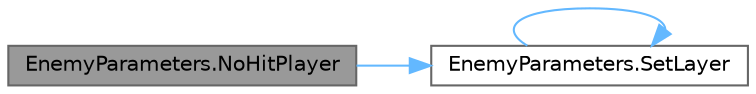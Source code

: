 digraph "EnemyParameters.NoHitPlayer"
{
 // LATEX_PDF_SIZE
  bgcolor="transparent";
  edge [fontname=Helvetica,fontsize=10,labelfontname=Helvetica,labelfontsize=10];
  node [fontname=Helvetica,fontsize=10,shape=box,height=0.2,width=0.4];
  rankdir="LR";
  Node1 [id="Node000001",label="EnemyParameters.NoHitPlayer",height=0.2,width=0.4,color="gray40", fillcolor="grey60", style="filled", fontcolor="black",tooltip=" "];
  Node1 -> Node2 [id="edge1_Node000001_Node000002",color="steelblue1",style="solid",tooltip=" "];
  Node2 [id="Node000002",label="EnemyParameters.SetLayer",height=0.2,width=0.4,color="grey40", fillcolor="white", style="filled",URL="$class_enemy_parameters.html#ade23d9dc18048eb4756599761afc0350",tooltip=" "];
  Node2 -> Node2 [id="edge2_Node000002_Node000002",color="steelblue1",style="solid",tooltip=" "];
}
